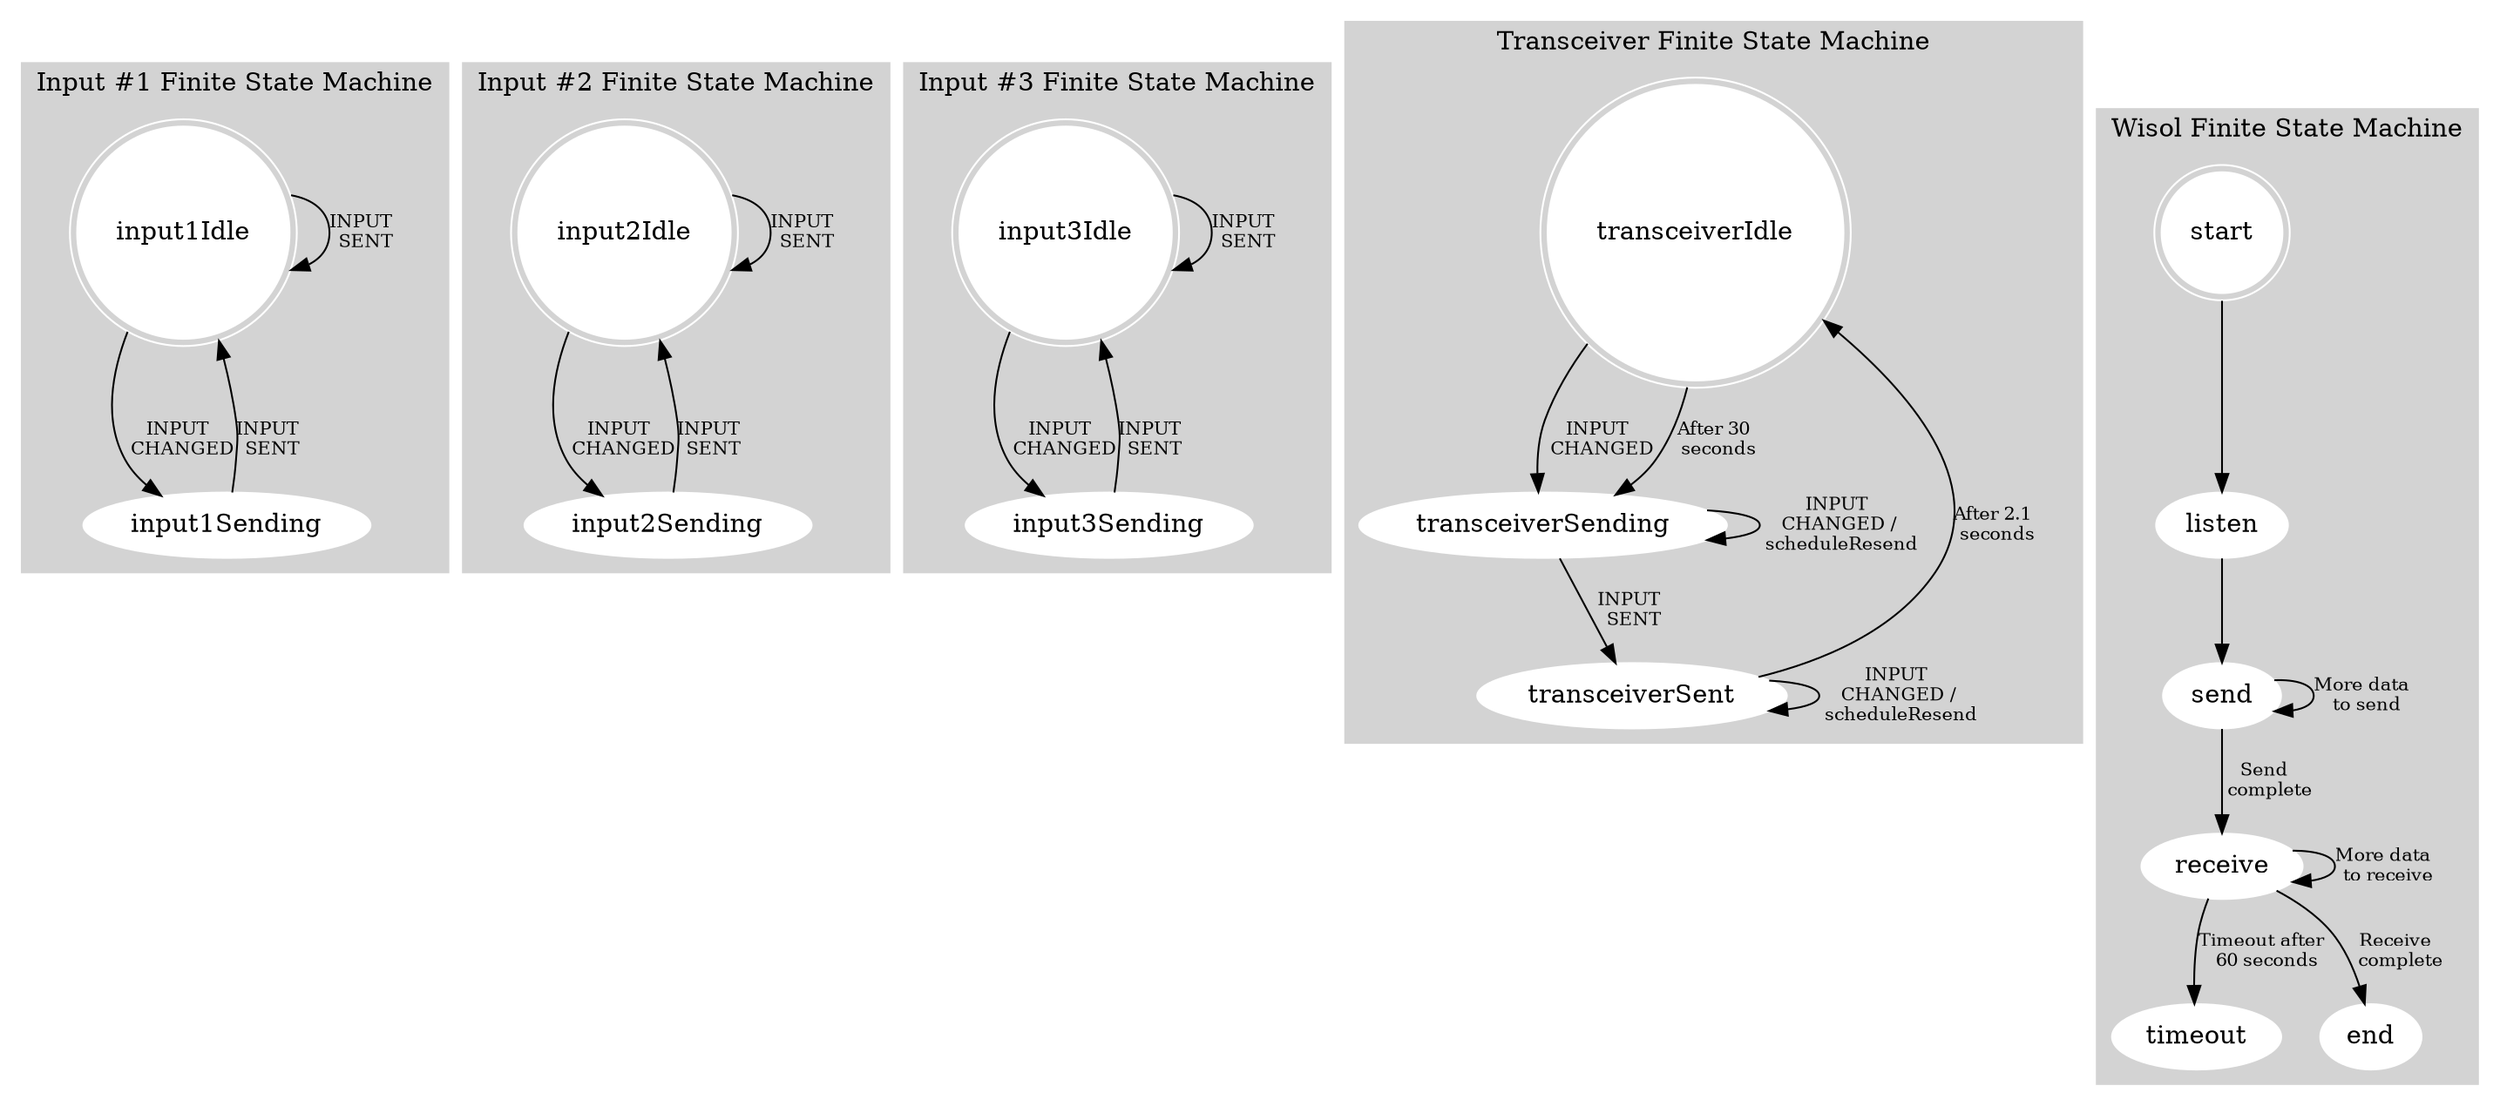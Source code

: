 digraph finite_state_machine {
	compound = true;

	node [style=filled,color=white];
	style = filled;
	color = lightgrey;

	// size="80,50"
	
	node [shape = doublecircle]; input1Idle input2Idle input3Idle transceiverIdle start;
	node [shape = ellipse];
	edge [fontsize = 10];

	subgraph cluster_input1 {
		label = "Input #1 Finite State Machine";
		input1Idle -> input1Sending [ label = "INPUT \n CHANGED" ];
		input1Sending -> input1Idle [ label = "INPUT \n SENT" ];
		input1Idle -> input1Idle [ label = "INPUT \n SENT" ];
	}

	subgraph cluster_input2 {
		label = "Input #2 Finite State Machine";
		input2Idle -> input2Sending [ label = "INPUT \n CHANGED" ];
		input2Sending -> input2Idle [ label = "INPUT \n SENT" ];
		input2Idle -> input2Idle [ label = "INPUT \n SENT" ];
	}

	subgraph cluster_input3 {
		label = "Input #3 Finite State Machine";
		input3Idle -> input3Sending [ label = "INPUT \n CHANGED" ];
		input3Sending -> input3Idle [ label = "INPUT \n SENT" ];
		input3Idle -> input3Idle [ label = "INPUT \n SENT" ];
	}

	subgraph cluster_transceiver {
		label = "Transceiver Finite State Machine";
		transceiverIdle -> transceiverSending [ label = "INPUT \n CHANGED" ];
		transceiverSending -> transceiverSending [ label = "INPUT \n CHANGED / \n scheduleResend" ];
		transceiverSending -> transceiverSent [ label = "INPUT \n SENT" ];
		transceiverSent -> transceiverSent [ label = "INPUT \n CHANGED / \n scheduleResend" ];
		transceiverSent -> transceiverIdle [ label = "After 2.1 \n seconds" ];
		transceiverIdle -> transceiverSending [ label = "After 30 \n seconds" ];
	}

	subgraph cluster_wisol {
		label = "Wisol Finite State Machine";
		start -> listen;
		listen -> send;
		send -> send [label = "More data \n to send" ];
		send -> receive [label = "Send \n complete" ];
		receive -> receive [label = "More data \n to receive" ];
		receive -> timeout [ label = "Timeout after \n 60 seconds" ];
		receive -> end [label = "Receive \n complete" ];	
	}
}

